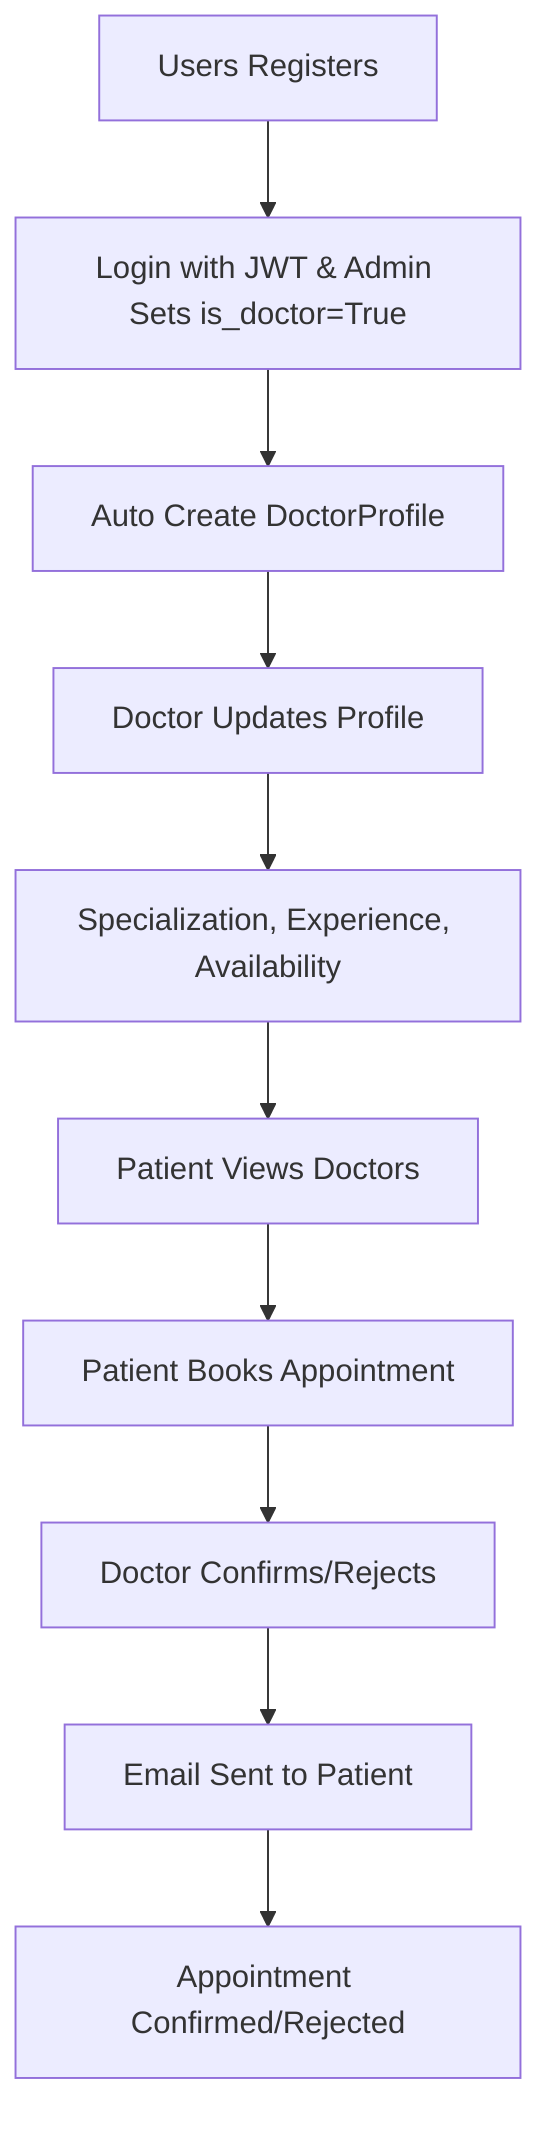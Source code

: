 flowchart TD
    A[Users Registers] --> B[Login with JWT & Admin Sets is_doctor=True]
    B --> C[Auto Create DoctorProfile]
    C --> D[Doctor Updates Profile]
    D --> E[Specialization, Experience, Availability]
    E --> F[Patient Views Doctors]
    F --> G[Patient Books Appointment]
    G --> H[Doctor Confirms/Rejects]
    H --> I[Email Sent to Patient]
    I --> J[Appointment Confirmed/Rejected]